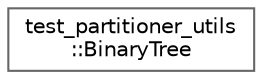 digraph "类继承关系图"
{
 // LATEX_PDF_SIZE
  bgcolor="transparent";
  edge [fontname=Helvetica,fontsize=10,labelfontname=Helvetica,labelfontsize=10];
  node [fontname=Helvetica,fontsize=10,shape=box,height=0.2,width=0.4];
  rankdir="LR";
  Node0 [id="Node000000",label="test_partitioner_utils\l::BinaryTree",height=0.2,width=0.4,color="grey40", fillcolor="white", style="filled",URL="$classtest__partitioner__utils_1_1_binary_tree.html",tooltip=" "];
}
